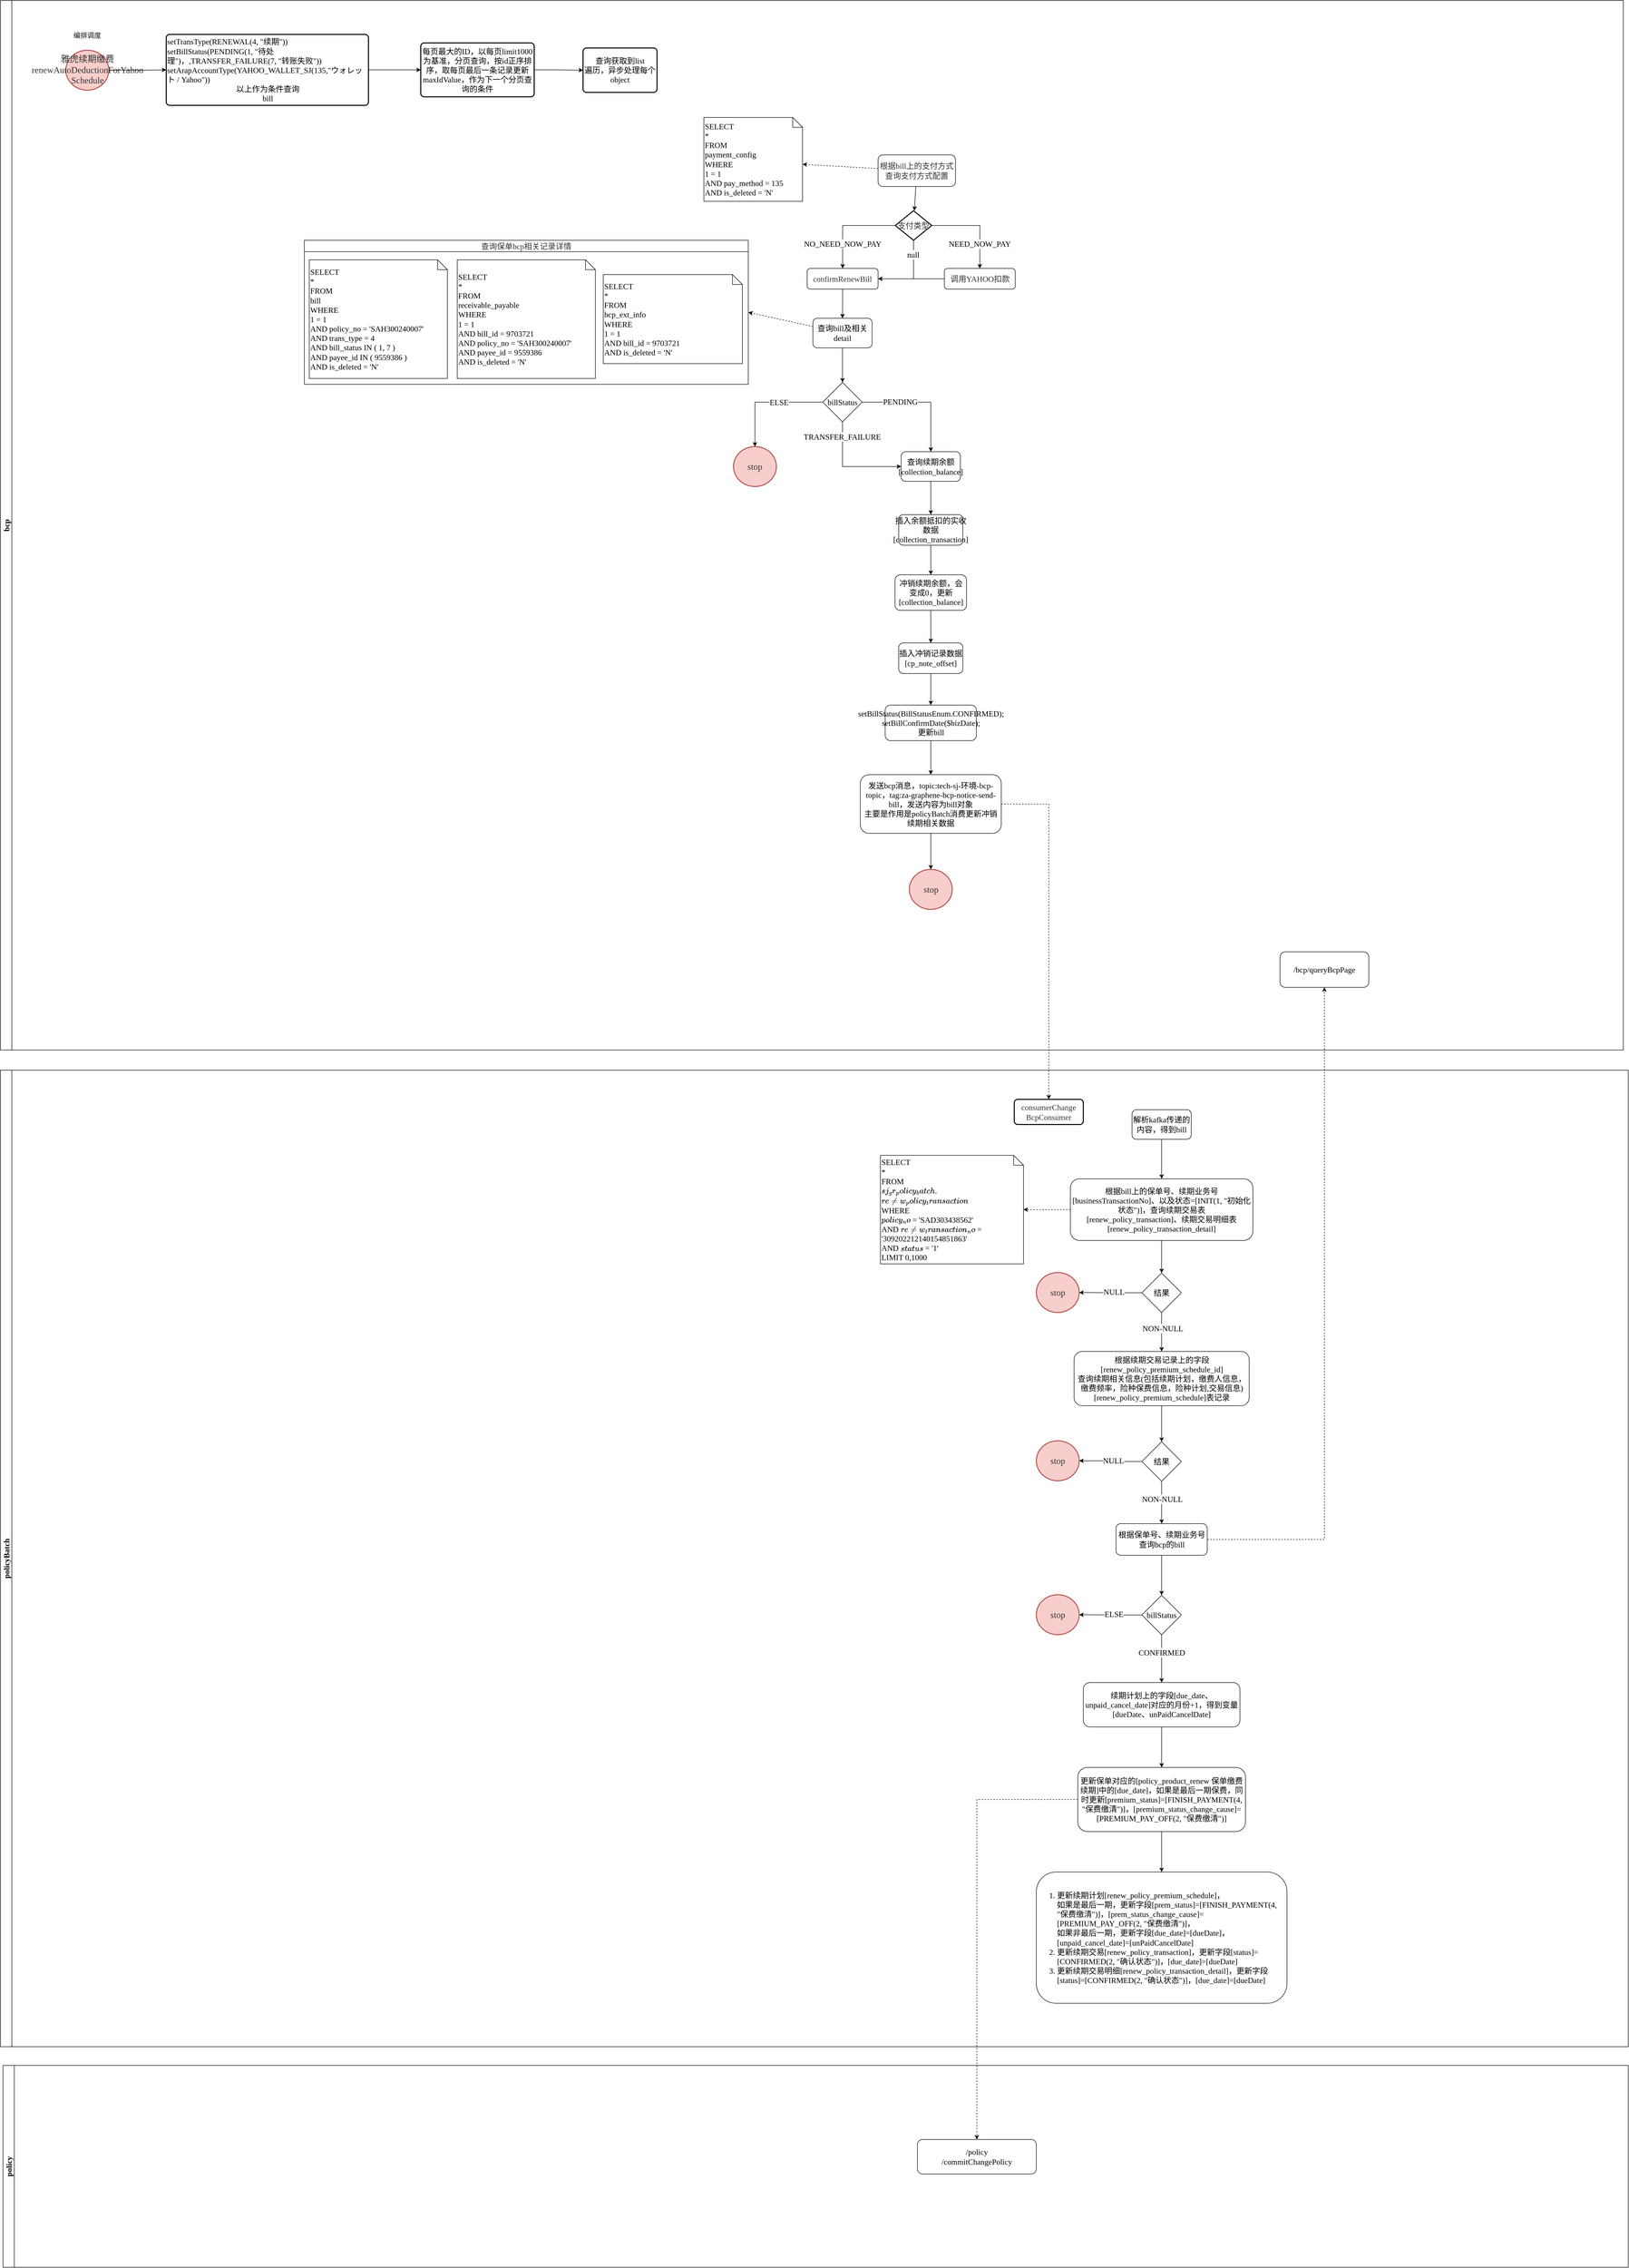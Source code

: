 <mxfile version="20.5.3" type="embed"><diagram name="Page-1" id="c7558073-3199-34d8-9f00-42111426c3f3"><mxGraphModel dx="5940" dy="4125" grid="1" gridSize="10" guides="1" tooltips="1" connect="1" arrows="1" fold="1" page="1" pageScale="1" pageWidth="826" pageHeight="1169" background="none" math="0" shadow="0"><root><mxCell id="0"/><mxCell id="1" parent="0"/><UserObject label="bcp" id="98"><mxCell style="swimlane;horizontal=0;html=1;fontFamily=Lucida Console;verticalAlign=middle;fontSize=16;align=center;whiteSpace=wrap;" parent="1" vertex="1"><mxGeometry x="20" y="213" width="3290" height="2127" as="geometry"/></mxCell></UserObject><mxCell id="226" style="edgeStyle=orthogonalEdgeStyle;rounded=0;orthogonalLoop=1;jettySize=auto;html=1;entryX=0;entryY=0.5;entryDx=0;entryDy=0;" parent="98" source="222" target="225" edge="1"><mxGeometry relative="1" as="geometry"/></mxCell><mxCell id="222" value="&lt;div class=&quot;mind-clipboard&quot; style=&quot;font-size: 16px;&quot;&gt;setTransType(RENEWAL(4, &quot;续期&quot;))&lt;div style=&quot;font-size: 16px;&quot;&gt;setBillStatus(PENDING(1, &quot;待处理&quot;)，&lt;span style=&quot;background-color: initial;&quot;&gt;,TRANSFER_FAILURE(7, &quot;转账失败&quot;)&lt;/span&gt;&lt;span style=&quot;background-color: initial;&quot;&gt;)&lt;/span&gt;&lt;/div&gt;&lt;div style=&quot;font-size: 16px;&quot;&gt;setArapAccountType(YAHOO_WALLET_SJ(135,&quot;ウォレット / Yahoo&quot;))&lt;br style=&quot;font-size: 16px;&quot;&gt;&lt;/div&gt;&lt;div style=&quot;text-align: center; font-size: 16px;&quot;&gt;以上作为条件查询&lt;/div&gt;&lt;div style=&quot;text-align: center; font-size: 16px;&quot;&gt;bill&lt;/div&gt;&lt;/div&gt;" style="rounded=1;whiteSpace=wrap;html=1;absoluteArcSize=1;arcSize=14;strokeWidth=2;fontFamily=Lucida Console;align=left;fontSize=16;" parent="98" vertex="1"><mxGeometry x="336" y="68.79" width="410" height="143.67" as="geometry"/></mxCell><mxCell id="224" value="&lt;span style=&quot;color: rgb(16, 18, 20); font-family: &amp;quot;PingFang SC&amp;quot;, &amp;quot;Segoe UI&amp;quot;, Arial, &amp;quot;Microsoft YaHei&amp;quot;, 微软雅黑, 宋体, &amp;quot;Malgun Gothic&amp;quot;, sans-serif; font-size: 14px; text-align: start; background-color: rgb(255, 255, 255);&quot;&gt;编排调度&lt;/span&gt;" style="text;html=1;strokeColor=none;fillColor=none;align=center;verticalAlign=middle;whiteSpace=wrap;rounded=0;" parent="98" vertex="1"><mxGeometry x="116" y="56" width="120" height="30" as="geometry"/></mxCell><mxCell id="280" value="" style="edgeStyle=orthogonalEdgeStyle;rounded=0;orthogonalLoop=1;jettySize=auto;html=1;" parent="98" source="225" target="227" edge="1"><mxGeometry relative="1" as="geometry"/></mxCell><mxCell id="225" value="&lt;div class=&quot;mind-clipboard&quot; style=&quot;font-size: 16px;&quot;&gt;&lt;div class=&quot;mind-clipboard&quot; style=&quot;font-size: 16px;&quot;&gt;每页最大的ID，以每页limit1000为基准，分页查询，按id正序排序，取每页最后一条记录更新maxIdValue，作为下一个分页查询的条件&lt;br style=&quot;font-size: 16px;&quot;&gt;&lt;/div&gt;&lt;/div&gt;" style="rounded=1;whiteSpace=wrap;html=1;absoluteArcSize=1;arcSize=14;strokeWidth=2;fontFamily=Lucida Console;fontSize=16;" parent="98" vertex="1"><mxGeometry x="852" y="86" width="230" height="109.25" as="geometry"/></mxCell><mxCell id="227" value="&lt;div class=&quot;mind-clipboard&quot; style=&quot;font-size: 16px;&quot;&gt;查询获取到list&lt;div style=&quot;font-size: 16px;&quot;&gt;遍历，异步处理每个object&lt;/div&gt;&lt;/div&gt;" style="rounded=1;whiteSpace=wrap;html=1;absoluteArcSize=1;arcSize=14;strokeWidth=2;fontFamily=Lucida Console;fontSize=16;" parent="98" vertex="1"><mxGeometry x="1181" y="96.25" width="150" height="90" as="geometry"/></mxCell><mxCell id="221" value="&lt;font color=&quot;#323232&quot;&gt;&lt;span style=&quot;background-color: rgba(255, 255, 255, 0.01);&quot;&gt;&lt;span style=&quot;font-size: 18px;&quot;&gt;雅虎续期缴费&lt;/span&gt;&lt;br&gt;&lt;span style=&quot;font-size: 18px;&quot;&gt;renewAutoDeductionForYahoo&lt;/span&gt;&lt;br&gt;&lt;span style=&quot;font-size: 18px;&quot;&gt;Schedule&lt;/span&gt;&lt;br&gt;&lt;/span&gt;&lt;/font&gt;" style="strokeWidth=2;html=1;shape=mxgraph.flowchart.start_2;whiteSpace=wrap;fillColor=#f8cecc;strokeColor=#b85450;fontFamily=Lucida Console;" parent="98" vertex="1"><mxGeometry x="132.5" y="100.75" width="87" height="81" as="geometry"/></mxCell><mxCell id="223" style="edgeStyle=orthogonalEdgeStyle;rounded=0;orthogonalLoop=1;jettySize=auto;html=1;entryX=0;entryY=0.5;entryDx=0;entryDy=0;" parent="98" source="221" target="222" edge="1"><mxGeometry relative="1" as="geometry"/></mxCell><mxCell id="276" style="edgeStyle=none;rounded=0;orthogonalLoop=1;jettySize=auto;html=1;entryX=0;entryY=0;entryDx=200;entryDy=95;entryPerimeter=0;dashed=1;fontFamily=Lucida Console;fontSize=16;" parent="98" source="273" target="275" edge="1"><mxGeometry relative="1" as="geometry"/></mxCell><mxCell id="279" style="edgeStyle=none;rounded=0;orthogonalLoop=1;jettySize=auto;html=1;fontFamily=Lucida Console;fontSize=16;" parent="98" source="273" target="277" edge="1"><mxGeometry relative="1" as="geometry"/></mxCell><mxCell id="273" value="&lt;font face=&quot;微软雅黑&quot; color=&quot;#323232&quot;&gt;&lt;span style=&quot;background-color: rgba(255, 255, 255, 0.01);&quot;&gt;根据bill上的支付方式&lt;br&gt;查询支付方式配置&lt;/span&gt;&lt;/font&gt;" style="rounded=1;whiteSpace=wrap;html=1;fontFamily=Lucida Console;fontSize=16;" parent="98" vertex="1"><mxGeometry x="1779.14" y="313" width="156.86" height="64" as="geometry"/></mxCell><mxCell id="275" value="&lt;div class=&quot;mind-clipboard&quot;&gt;SELECT&lt;div&gt;&lt;/div&gt;*&lt;div&gt;&lt;/div&gt;FROM&lt;div&gt;&lt;/div&gt;payment_config &lt;div&gt;&lt;/div&gt;WHERE&lt;div&gt;&lt;/div&gt;1 = 1 &lt;div&gt;&lt;/div&gt;AND pay_method = 135&lt;div&gt;&lt;/div&gt;AND is_deleted = 'N'&lt;/div&gt;" style="shape=note;size=20;whiteSpace=wrap;html=1;fontFamily=Lucida Console;fontSize=16;align=left;" parent="98" vertex="1"><mxGeometry x="1426" y="237" width="200" height="170" as="geometry"/></mxCell><mxCell id="283" style="edgeStyle=orthogonalEdgeStyle;rounded=0;orthogonalLoop=1;jettySize=auto;html=1;entryX=0.5;entryY=0;entryDx=0;entryDy=0;" parent="98" source="277" target="281" edge="1"><mxGeometry relative="1" as="geometry"/></mxCell><mxCell id="284" value="&lt;font face=&quot;Lucida Console&quot;&gt;&lt;span style=&quot;font-size: 16px;&quot;&gt;NO_NEED_NOW_PAY&lt;/span&gt;&lt;/font&gt;" style="edgeLabel;html=1;align=center;verticalAlign=middle;resizable=0;points=[];" parent="283" vertex="1" connectable="0"><mxGeometry x="-0.266" relative="1" as="geometry"><mxPoint x="-36" y="37" as="offset"/></mxGeometry></mxCell><mxCell id="285" style="edgeStyle=orthogonalEdgeStyle;rounded=0;orthogonalLoop=1;jettySize=auto;html=1;entryX=0.5;entryY=0;entryDx=0;entryDy=0;fontFamily=Lucida Console;fontSize=16;" parent="98" source="277" target="282" edge="1"><mxGeometry relative="1" as="geometry"/></mxCell><mxCell id="286" value="NEED_NOW_PAY" style="edgeLabel;html=1;align=center;verticalAlign=middle;resizable=0;points=[];fontSize=16;fontFamily=Lucida Console;" parent="285" vertex="1" connectable="0"><mxGeometry x="-0.327" y="1" relative="1" as="geometry"><mxPoint x="35" y="38" as="offset"/></mxGeometry></mxCell><mxCell id="492" style="edgeStyle=orthogonalEdgeStyle;rounded=0;orthogonalLoop=1;jettySize=auto;html=1;entryX=1;entryY=0.5;entryDx=0;entryDy=0;exitX=0.5;exitY=1;exitDx=0;exitDy=0;exitPerimeter=0;" parent="98" source="277" target="281" edge="1"><mxGeometry relative="1" as="geometry"/></mxCell><mxCell id="493" value="&lt;font face=&quot;Lucida Console&quot; style=&quot;font-size: 16px;&quot;&gt;null&lt;/font&gt;" style="edgeLabel;html=1;align=center;verticalAlign=middle;resizable=0;points=[];" parent="492" vertex="1" connectable="0"><mxGeometry x="-0.613" y="-1" relative="1" as="geometry"><mxPoint as="offset"/></mxGeometry></mxCell><mxCell id="277" value="&lt;span style=&quot;color: rgb(50, 50, 50); font-size: 16px; background-color: rgba(255, 255, 255, 0.01);&quot;&gt;支付类型&lt;br style=&quot;font-size: 16px;&quot;&gt;&lt;/span&gt;" style="strokeWidth=2;html=1;shape=mxgraph.flowchart.decision;whiteSpace=wrap;fontFamily=Lucida Console;fontSize=16;" parent="98" vertex="1"><mxGeometry x="1814.14" y="426" width="73.75" height="60" as="geometry"/></mxCell><mxCell id="550" value="" style="edgeStyle=orthogonalEdgeStyle;rounded=0;orthogonalLoop=1;jettySize=auto;html=1;fontFamily=Lucida Console;fontSize=16;" parent="98" source="281" target="523" edge="1"><mxGeometry relative="1" as="geometry"/></mxCell><mxCell id="281" value="&lt;span style=&quot;color: rgb(50, 50, 50); font-family: 微软雅黑; background-color: rgba(255, 255, 255, 0.01);&quot;&gt;confirmRenewBill&lt;/span&gt;" style="rounded=1;whiteSpace=wrap;html=1;fontFamily=Lucida Console;fontSize=16;" parent="98" vertex="1"><mxGeometry x="1635.4" y="543" width="143.74" height="42" as="geometry"/></mxCell><mxCell id="287" style="edgeStyle=orthogonalEdgeStyle;rounded=0;orthogonalLoop=1;jettySize=auto;html=1;entryX=1;entryY=0.5;entryDx=0;entryDy=0;fontFamily=Lucida Console;fontSize=16;" parent="98" source="282" target="281" edge="1"><mxGeometry relative="1" as="geometry"/></mxCell><mxCell id="282" value="&lt;font face=&quot;微软雅黑&quot; color=&quot;#323232&quot;&gt;&lt;span style=&quot;background-color: rgba(255, 255, 255, 0.01);&quot;&gt;调用YAHOO扣款&lt;/span&gt;&lt;/font&gt;" style="rounded=1;whiteSpace=wrap;html=1;fontFamily=Lucida Console;fontSize=16;" parent="98" vertex="1"><mxGeometry x="1913.5" y="543" width="143.74" height="42" as="geometry"/></mxCell><mxCell id="420" value="/bcp/queryBcpPage" style="rounded=1;whiteSpace=wrap;html=1;fontSize=16;fontFamily=Lucida Console;" parent="98" vertex="1"><mxGeometry x="2594" y="1928" width="180" height="72" as="geometry"/></mxCell><mxCell id="555" style="rounded=0;orthogonalLoop=1;jettySize=auto;html=1;entryX=1;entryY=0.5;entryDx=0;entryDy=0;fontFamily=Lucida Console;fontSize=16;dashed=1;" parent="98" source="523" target="551" edge="1"><mxGeometry relative="1" as="geometry"/></mxCell><mxCell id="523" value="查询bill及相关detail" style="rounded=1;whiteSpace=wrap;html=1;fontSize=16;fontFamily=Lucida Console;" parent="98" vertex="1"><mxGeometry x="1647" y="644" width="120" height="60" as="geometry"/></mxCell><mxCell id="526" value="billStatus" style="rhombus;whiteSpace=wrap;html=1;fontFamily=Lucida Console;fontSize=16;" parent="98" vertex="1"><mxGeometry x="1667" y="774" width="80" height="80" as="geometry"/></mxCell><mxCell id="527" value="" style="edgeStyle=orthogonalEdgeStyle;rounded=0;orthogonalLoop=1;jettySize=auto;html=1;fontFamily=Lucida Console;fontSize=16;" parent="98" source="523" target="526" edge="1"><mxGeometry relative="1" as="geometry"/></mxCell><mxCell id="528" value="&lt;font color=&quot;#323232&quot;&gt;&lt;span style=&quot;background-color: rgba(255, 255, 255, 0.01);&quot;&gt;&lt;span style=&quot;font-size: 18px;&quot;&gt;stop&lt;/span&gt;&lt;br&gt;&lt;/span&gt;&lt;/font&gt;" style="strokeWidth=2;html=1;shape=mxgraph.flowchart.start_2;whiteSpace=wrap;fillColor=#f8cecc;strokeColor=#b85450;fontFamily=Lucida Console;" parent="98" vertex="1"><mxGeometry x="1486" y="904" width="87" height="81" as="geometry"/></mxCell><mxCell id="529" style="edgeStyle=orthogonalEdgeStyle;rounded=0;orthogonalLoop=1;jettySize=auto;html=1;entryX=0.5;entryY=0;entryDx=0;entryDy=0;entryPerimeter=0;fontFamily=Lucida Console;fontSize=16;" parent="98" source="526" target="528" edge="1"><mxGeometry relative="1" as="geometry"/></mxCell><mxCell id="530" value="ELSE" style="edgeLabel;html=1;align=center;verticalAlign=middle;resizable=0;points=[];fontSize=16;fontFamily=Lucida Console;" parent="529" vertex="1" connectable="0"><mxGeometry x="-0.205" y="-3" relative="1" as="geometry"><mxPoint x="1" y="3" as="offset"/></mxGeometry></mxCell><mxCell id="531" value="查询续期余额&lt;br&gt;[collection_balance]" style="rounded=1;whiteSpace=wrap;html=1;fontSize=16;fontFamily=Lucida Console;" parent="98" vertex="1"><mxGeometry x="1826" y="914.5" width="120" height="60" as="geometry"/></mxCell><mxCell id="532" style="edgeStyle=orthogonalEdgeStyle;rounded=0;orthogonalLoop=1;jettySize=auto;html=1;entryX=0;entryY=0.5;entryDx=0;entryDy=0;fontFamily=Lucida Console;fontSize=16;exitX=0.5;exitY=1;exitDx=0;exitDy=0;" parent="98" source="526" target="531" edge="1"><mxGeometry relative="1" as="geometry"/></mxCell><mxCell id="533" value="TRANSFER_FAILURE" style="edgeLabel;html=1;align=center;verticalAlign=middle;resizable=0;points=[];fontSize=16;fontFamily=Lucida Console;" parent="532" vertex="1" connectable="0"><mxGeometry x="-0.715" y="-1" relative="1" as="geometry"><mxPoint as="offset"/></mxGeometry></mxCell><mxCell id="534" style="edgeStyle=orthogonalEdgeStyle;rounded=0;orthogonalLoop=1;jettySize=auto;html=1;entryX=0.5;entryY=0;entryDx=0;entryDy=0;fontFamily=Lucida Console;fontSize=16;" parent="98" source="526" target="531" edge="1"><mxGeometry relative="1" as="geometry"/></mxCell><mxCell id="535" value="PENDING" style="edgeLabel;html=1;align=center;verticalAlign=middle;resizable=0;points=[];fontSize=16;fontFamily=Lucida Console;" parent="534" vertex="1" connectable="0"><mxGeometry x="-0.044" y="-2" relative="1" as="geometry"><mxPoint x="-38" y="-3" as="offset"/></mxGeometry></mxCell><mxCell id="536" value="插入余额抵扣的实收数据[collection_transaction]" style="rounded=1;whiteSpace=wrap;html=1;fontSize=16;fontFamily=Lucida Console;" parent="98" vertex="1"><mxGeometry x="1821" y="1042" width="130" height="62" as="geometry"/></mxCell><mxCell id="537" value="" style="edgeStyle=orthogonalEdgeStyle;rounded=0;orthogonalLoop=1;jettySize=auto;html=1;fontFamily=Lucida Console;fontSize=16;" parent="98" source="531" target="536" edge="1"><mxGeometry relative="1" as="geometry"/></mxCell><mxCell id="538" value="冲销续期余额，会变成0，更新&lt;br&gt;[collection_balance]" style="rounded=1;whiteSpace=wrap;html=1;fontSize=16;fontFamily=Lucida Console;" parent="98" vertex="1"><mxGeometry x="1813.5" y="1164" width="145" height="72" as="geometry"/></mxCell><mxCell id="539" value="" style="edgeStyle=orthogonalEdgeStyle;rounded=0;orthogonalLoop=1;jettySize=auto;html=1;fontFamily=Lucida Console;fontSize=16;" parent="98" source="536" target="538" edge="1"><mxGeometry relative="1" as="geometry"/></mxCell><mxCell id="540" value="插入冲销记录数据[cp_note_offset]" style="rounded=1;whiteSpace=wrap;html=1;fontSize=16;fontFamily=Lucida Console;" parent="98" vertex="1"><mxGeometry x="1821" y="1302" width="130" height="62" as="geometry"/></mxCell><mxCell id="541" value="" style="edgeStyle=orthogonalEdgeStyle;rounded=0;orthogonalLoop=1;jettySize=auto;html=1;fontFamily=Lucida Console;fontSize=16;" parent="98" source="538" target="540" edge="1"><mxGeometry relative="1" as="geometry"/></mxCell><mxCell id="556" style="edgeStyle=none;rounded=0;orthogonalLoop=1;jettySize=auto;html=1;fontFamily=Lucida Console;fontSize=16;" parent="98" source="542" target="548" edge="1"><mxGeometry relative="1" as="geometry"/></mxCell><mxCell id="542" value="&lt;div&gt;setBillStatus(BillStatusEnum.CONFIRMED);&lt;/div&gt;&lt;div&gt;setBillConfirmDate($bizDate);&lt;/div&gt;更新bill" style="rounded=1;whiteSpace=wrap;html=1;fontSize=16;fontFamily=Lucida Console;" parent="98" vertex="1"><mxGeometry x="1793.5" y="1428" width="185" height="72" as="geometry"/></mxCell><mxCell id="543" value="" style="edgeStyle=orthogonalEdgeStyle;rounded=0;orthogonalLoop=1;jettySize=auto;html=1;fontFamily=Lucida Console;fontSize=16;" parent="98" source="540" target="542" edge="1"><mxGeometry relative="1" as="geometry"/></mxCell><mxCell id="546" value="&lt;font color=&quot;#323232&quot;&gt;&lt;span style=&quot;background-color: rgba(255, 255, 255, 0.01);&quot;&gt;&lt;span style=&quot;font-size: 18px;&quot;&gt;stop&lt;/span&gt;&lt;br&gt;&lt;/span&gt;&lt;/font&gt;" style="strokeWidth=2;html=1;shape=mxgraph.flowchart.start_2;whiteSpace=wrap;fillColor=#f8cecc;strokeColor=#b85450;fontFamily=Lucida Console;" parent="98" vertex="1"><mxGeometry x="1842.5" y="1761" width="87" height="81" as="geometry"/></mxCell><mxCell id="547" value="" style="edgeStyle=orthogonalEdgeStyle;rounded=0;orthogonalLoop=1;jettySize=auto;html=1;" parent="98" source="548" target="546" edge="1"><mxGeometry relative="1" as="geometry"/></mxCell><mxCell id="548" value="发送bcp消息，topic:tech-sj-环境-bcp-topic，tag:za-graphene-bcp-notice-send-bill，发送内容为bill对象&lt;br&gt;主要是作用是policyBatch消费更新冲销续期相关数据" style="rounded=1;whiteSpace=wrap;html=1;fontSize=16;fontFamily=Lucida Console;" parent="98" vertex="1"><mxGeometry x="1743.13" y="1569" width="285.75" height="119" as="geometry"/></mxCell><mxCell id="551" value="&lt;span style=&quot;color: rgb(50, 50, 50); font-family: 微软雅黑; font-weight: 400; background-color: rgba(255, 255, 255, 0.01);&quot;&gt;查询保单bcp相关记录详情&lt;/span&gt;" style="swimlane;whiteSpace=wrap;html=1;fontFamily=Lucida Console;fontSize=16;" parent="98" vertex="1"><mxGeometry x="616" y="486" width="900" height="292" as="geometry"/></mxCell><mxCell id="552" value="&lt;div class=&quot;mind-clipboard&quot;&gt;SELECT&lt;div&gt;&lt;/div&gt;*&lt;div&gt;&lt;/div&gt;FROM&lt;div&gt;&lt;/div&gt;bill &lt;div&gt;&lt;/div&gt;WHERE&lt;div&gt;&lt;/div&gt;1 = 1 &lt;div&gt;&lt;/div&gt;AND policy_no = 'SAH300240007' &lt;div&gt;&lt;/div&gt;AND trans_type = 4 &lt;div&gt;&lt;/div&gt;AND bill_status IN ( 1, 7 ) &lt;div&gt;&lt;/div&gt;AND payee_id IN ( 9559386 ) &lt;div&gt;&lt;/div&gt;AND is_deleted = 'N'&lt;/div&gt;" style="shape=note;size=20;whiteSpace=wrap;html=1;fontFamily=Lucida Console;fontSize=16;align=left;" parent="551" vertex="1"><mxGeometry x="10" y="39.5" width="280" height="240.5" as="geometry"/></mxCell><mxCell id="553" value="&lt;div class=&quot;mind-clipboard&quot;&gt;&lt;div class=&quot;mind-clipboard&quot;&gt;SELECT&lt;div&gt;&lt;/div&gt;*&lt;div&gt;&lt;/div&gt;FROM&lt;div&gt;&lt;/div&gt;receivable_payable &lt;div&gt;&lt;/div&gt;WHERE&lt;div&gt;&lt;/div&gt;1 = 1 &lt;div&gt;&lt;/div&gt;AND bill_id = 9703721 &lt;div&gt;&lt;/div&gt;AND policy_no = 'SAH300240007' &lt;div&gt;&lt;/div&gt;AND payee_id = 9559386&amp;nbsp;&amp;nbsp;&lt;div&gt;&lt;/div&gt;AND is_deleted = 'N'&lt;/div&gt;&lt;/div&gt;" style="shape=note;size=20;whiteSpace=wrap;html=1;fontFamily=Lucida Console;fontSize=16;align=left;" parent="551" vertex="1"><mxGeometry x="310" y="39.5" width="280" height="240.5" as="geometry"/></mxCell><mxCell id="554" value="&lt;div class=&quot;mind-clipboard&quot;&gt;&lt;div class=&quot;mind-clipboard&quot;&gt;SELECT&lt;div&gt;&lt;/div&gt;* &lt;div&gt;&lt;/div&gt;FROM&lt;div&gt;&lt;/div&gt;bcp_ext_info &lt;div&gt;&lt;/div&gt;WHERE&lt;div&gt;&lt;/div&gt;1 = 1 &lt;div&gt;&lt;/div&gt;AND bill_id = 9703721 &lt;div&gt;&lt;/div&gt;AND is_deleted = 'N'&lt;/div&gt;&lt;/div&gt;" style="shape=note;size=20;whiteSpace=wrap;html=1;fontFamily=Lucida Console;fontSize=16;align=left;" parent="551" vertex="1"><mxGeometry x="606" y="69.5" width="282" height="180.5" as="geometry"/></mxCell><mxCell id="411" value="policyBatch" style="swimlane;horizontal=0;whiteSpace=wrap;html=1;fontSize=16;fontFamily=Lucida Console;" parent="1" vertex="1"><mxGeometry x="20" y="2381" width="3300" height="1979" as="geometry"/></mxCell><mxCell id="557" value="&lt;div style=&quot;&quot; class=&quot;mind-clipboard&quot;&gt;&lt;div style=&quot;&quot; class=&quot;mind-clipboard&quot;&gt;&lt;div style=&quot;&quot;&gt;&lt;font color=&quot;#323232&quot;&gt;consumerChange&lt;br&gt;BcpConsumer&lt;/font&gt;&lt;br&gt;&lt;/div&gt;&lt;/div&gt;&lt;/div&gt;" style="rounded=1;whiteSpace=wrap;html=1;absoluteArcSize=1;arcSize=14;strokeWidth=2;fontFamily=Lucida Console;fontSize=16;" parent="411" vertex="1"><mxGeometry x="2055.25" y="59" width="140" height="51" as="geometry"/></mxCell><mxCell id="558" value="&lt;div&gt;SELECT&lt;/div&gt;&lt;div&gt;&lt;span style=&quot;&quot;&gt;&#9;&lt;/span&gt;*&amp;nbsp;&lt;/div&gt;&lt;div&gt;FROM&lt;/div&gt;&lt;div&gt;&lt;span style=&quot;&quot;&gt;&#9;&lt;/span&gt;`sj_gr_policy_batch`.&lt;br&gt;`renew_policy_transaction`&amp;nbsp;&lt;/div&gt;&lt;div&gt;WHERE&lt;/div&gt;&lt;div&gt;&lt;span style=&quot;&quot;&gt;&#9;&lt;/span&gt;`policy_no` = 'SAD303438562'&amp;nbsp;&lt;/div&gt;&lt;div&gt;&lt;span style=&quot;&quot;&gt;&#9;&lt;/span&gt;AND `renew_transaction_no` = '309202212140154851863'&amp;nbsp;&lt;/div&gt;&lt;div&gt;&lt;span style=&quot;&quot;&gt;&#9;&lt;/span&gt;AND `status` = '1'&amp;nbsp;&lt;/div&gt;&lt;div&gt;&lt;span style=&quot;&quot;&gt;&#9;&lt;/span&gt;LIMIT 0,1000&lt;/div&gt;" style="shape=note;size=20;whiteSpace=wrap;html=1;fontSize=16;align=left;fontFamily=Lucida Console;" parent="411" vertex="1"><mxGeometry x="1784" y="172.5" width="290" height="220" as="geometry"/></mxCell><mxCell id="559" value="" style="edgeStyle=orthogonalEdgeStyle;rounded=0;orthogonalLoop=1;jettySize=auto;html=1;dashed=1;" parent="411" source="560" target="558" edge="1"><mxGeometry relative="1" as="geometry"/></mxCell><mxCell id="602" value="" style="edgeStyle=orthogonalEdgeStyle;rounded=0;orthogonalLoop=1;jettySize=auto;html=1;fontFamily=Lucida Console;fontSize=16;" parent="411" source="560" target="598" edge="1"><mxGeometry relative="1" as="geometry"/></mxCell><mxCell id="560" value="根据bill上的保单号、续期业务号[businessTransactionNo]、以及状态=[INIT(1, &quot;初始化状态&quot;)]，查询续期交易表[renew_policy_transaction]、续期交易明细表[renew_policy_transaction_detail]" style="rounded=1;whiteSpace=wrap;html=1;fontFamily=Lucida Console;fontSize=16;" parent="411" vertex="1"><mxGeometry x="2169" y="220" width="370" height="125" as="geometry"/></mxCell><mxCell id="610" value="" style="edgeStyle=orthogonalEdgeStyle;rounded=0;orthogonalLoop=1;jettySize=auto;html=1;fontFamily=Lucida Console;fontSize=16;" parent="411" source="561" target="606" edge="1"><mxGeometry relative="1" as="geometry"/></mxCell><mxCell id="561" value="&lt;font face=&quot;Lucida Console&quot;&gt;&lt;span style=&quot;font-size: 16px;&quot;&gt;根据续期交易记录上的字段[renew_policy_premium_schedule_id&lt;/span&gt;&lt;/font&gt;&lt;font face=&quot;Lucida Console&quot;&gt;&lt;span style=&quot;font-size: 16px;&quot;&gt;]&lt;br&gt;&lt;/span&gt;&lt;/font&gt;&lt;span style=&quot;font-family: &amp;quot;Lucida Console&amp;quot;; font-size: 16px;&quot;&gt;查询续期相关信息(包括续期计划，缴费人信息，缴费频率，险种保费信息，险种计划,交易信息)[renew_policy_premium_schedule]表记录&lt;/span&gt;&lt;font face=&quot;Lucida Console&quot;&gt;&lt;span style=&quot;font-size: 16px;&quot;&gt;&lt;br&gt;&lt;/span&gt;&lt;/font&gt;" style="rounded=1;whiteSpace=wrap;html=1;" parent="411" vertex="1"><mxGeometry x="2176.5" y="570" width="355" height="110" as="geometry"/></mxCell><mxCell id="594" value="" style="edgeStyle=orthogonalEdgeStyle;rounded=0;orthogonalLoop=1;jettySize=auto;html=1;fontFamily=Lucida Console;fontSize=16;" parent="411" source="563" target="589" edge="1"><mxGeometry relative="1" as="geometry"/></mxCell><mxCell id="563" value="&lt;font face=&quot;Lucida Console&quot;&gt;&lt;span style=&quot;font-size: 16px;&quot;&gt;根据保单号、续期业务号查询bcp的bill&lt;/span&gt;&lt;/font&gt;" style="rounded=1;whiteSpace=wrap;html=1;" parent="411" vertex="1"><mxGeometry x="2261.5" y="919" width="185" height="64" as="geometry"/></mxCell><mxCell id="574" value="续期计划上的字段[&lt;span style=&quot;text-align: left;&quot;&gt;due_date&lt;/span&gt;、&lt;span style=&quot;text-align: left;&quot;&gt;unpaid_cancel_date&lt;/span&gt;]对应的月份+1，得到变量[dueDate、unPaidCancelDate]" style="rounded=1;whiteSpace=wrap;html=1;fontFamily=Lucida Console;fontSize=16;" parent="411" vertex="1"><mxGeometry x="2195.25" y="1241" width="317.5" height="90" as="geometry"/></mxCell><mxCell id="575" value="更新保单对应的[policy_product_renew 保单缴费续期]中的[due_date]，如果是最后一期保费，同时更新[premium_status]=[FINISH_PAYMENT(4, &quot;保费缴清&quot;)]，[premium_status_change_cause]=[PREMIUM_PAY_OFF(2, &quot;保费缴清&quot;)]" style="rounded=1;whiteSpace=wrap;html=1;fontFamily=Lucida Console;fontSize=16;" parent="411" vertex="1"><mxGeometry x="2184" y="1413" width="340" height="130" as="geometry"/></mxCell><mxCell id="576" value="" style="edgeStyle=orthogonalEdgeStyle;rounded=0;orthogonalLoop=1;jettySize=auto;html=1;fontFamily=Lucida Console;fontSize=16;entryX=0.5;entryY=0;entryDx=0;entryDy=0;" parent="411" source="574" target="575" edge="1"><mxGeometry relative="1" as="geometry"/></mxCell><mxCell id="577" value="&lt;ol&gt;&lt;li&gt;更新续期计划[renew_policy_premium_schedule]，&lt;br&gt;如果是最后一期，更新字段[prem_status]=[FINISH_PAYMENT(4, &quot;保费缴清&quot;)]，[prem_status_change_cause]=[PREMIUM_PAY_OFF(2, &quot;保费缴清&quot;)]，&lt;br&gt;如果非最后一期，更新字段[due_date]=[dueDate]，[unpaid_cancel_date]=[&lt;span style=&quot;text-align: center;&quot;&gt;unPaidCancelDate&lt;/span&gt;]&lt;/li&gt;&lt;li&gt;更新续期交易[renew_policy_transaction]，更新字段[status]=[CONFIRMED(2, &quot;确认状态&quot;)]，[due_date]=[dueDate]&lt;/li&gt;&lt;li&gt;更新续期交易明细[renew_policy_transaction_detail]，更新字段[status]=[CONFIRMED(2, &quot;确认状态&quot;)]，[due_date]=[dueDate]&lt;/li&gt;&lt;/ol&gt;" style="rounded=1;whiteSpace=wrap;html=1;fontFamily=Lucida Console;fontSize=16;align=left;" parent="411" vertex="1"><mxGeometry x="2099.94" y="1625" width="508.12" height="266" as="geometry"/></mxCell><mxCell id="578" value="" style="edgeStyle=orthogonalEdgeStyle;rounded=0;orthogonalLoop=1;jettySize=auto;html=1;fontFamily=Lucida Console;fontSize=16;" parent="411" source="575" target="577" edge="1"><mxGeometry relative="1" as="geometry"/></mxCell><mxCell id="584" value="" style="edgeStyle=orthogonalEdgeStyle;rounded=0;orthogonalLoop=1;jettySize=auto;html=1;fontFamily=Lucida Console;fontSize=16;" parent="411" source="583" target="560" edge="1"><mxGeometry relative="1" as="geometry"/></mxCell><mxCell id="583" value="解析kafka传递的内容，得到bill" style="rounded=1;whiteSpace=wrap;html=1;fontFamily=Lucida Console;fontSize=16;" parent="411" vertex="1"><mxGeometry x="2294" y="80" width="120" height="60" as="geometry"/></mxCell><mxCell id="595" value="" style="edgeStyle=orthogonalEdgeStyle;rounded=0;orthogonalLoop=1;jettySize=auto;html=1;fontFamily=Lucida Console;fontSize=16;entryX=0.5;entryY=0;entryDx=0;entryDy=0;" parent="411" source="589" target="574" edge="1"><mxGeometry relative="1" as="geometry"><mxPoint x="2354.1" y="1208" as="targetPoint"/></mxGeometry></mxCell><mxCell id="596" value="CONFIRMED" style="edgeLabel;html=1;align=center;verticalAlign=middle;resizable=0;points=[];fontSize=16;fontFamily=Lucida Console;" parent="595" vertex="1" connectable="0"><mxGeometry x="-0.27" relative="1" as="geometry"><mxPoint as="offset"/></mxGeometry></mxCell><mxCell id="589" value="billStatus" style="rhombus;whiteSpace=wrap;html=1;fontFamily=Lucida Console;fontSize=16;" parent="411" vertex="1"><mxGeometry x="2314" y="1064" width="80" height="80" as="geometry"/></mxCell><mxCell id="590" value="&lt;font color=&quot;#323232&quot;&gt;&lt;span style=&quot;background-color: rgba(255, 255, 255, 0.01);&quot;&gt;&lt;span style=&quot;font-size: 18px;&quot;&gt;stop&lt;/span&gt;&lt;br&gt;&lt;/span&gt;&lt;/font&gt;" style="strokeWidth=2;html=1;shape=mxgraph.flowchart.start_2;whiteSpace=wrap;fillColor=#f8cecc;strokeColor=#b85450;fontFamily=Lucida Console;" parent="411" vertex="1"><mxGeometry x="2099.94" y="1063" width="87" height="81" as="geometry"/></mxCell><mxCell id="591" value="" style="edgeStyle=orthogonalEdgeStyle;rounded=0;orthogonalLoop=1;jettySize=auto;html=1;fontFamily=Lucida Console;fontSize=16;" parent="411" source="589" target="590" edge="1"><mxGeometry relative="1" as="geometry"/></mxCell><mxCell id="592" value="ELSE" style="edgeLabel;html=1;align=center;verticalAlign=middle;resizable=0;points=[];fontSize=16;fontFamily=Lucida Console;" parent="591" vertex="1" connectable="0"><mxGeometry x="-0.206" y="-3" relative="1" as="geometry"><mxPoint x="-7" y="1" as="offset"/></mxGeometry></mxCell><mxCell id="603" value="" style="edgeStyle=orthogonalEdgeStyle;rounded=0;orthogonalLoop=1;jettySize=auto;html=1;fontFamily=Lucida Console;fontSize=16;" parent="411" source="598" target="561" edge="1"><mxGeometry relative="1" as="geometry"/></mxCell><mxCell id="604" value="NON-NULL" style="edgeLabel;html=1;align=center;verticalAlign=middle;resizable=0;points=[];fontSize=16;fontFamily=Lucida Console;" parent="603" vertex="1" connectable="0"><mxGeometry x="-0.262" y="1" relative="1" as="geometry"><mxPoint x="1" y="3" as="offset"/></mxGeometry></mxCell><mxCell id="598" value="结果" style="rhombus;whiteSpace=wrap;html=1;fontFamily=Lucida Console;fontSize=16;" parent="411" vertex="1"><mxGeometry x="2314" y="411" width="80" height="80" as="geometry"/></mxCell><mxCell id="599" value="&lt;font color=&quot;#323232&quot;&gt;&lt;span style=&quot;background-color: rgba(255, 255, 255, 0.01);&quot;&gt;&lt;span style=&quot;font-size: 18px;&quot;&gt;stop&lt;/span&gt;&lt;br&gt;&lt;/span&gt;&lt;/font&gt;" style="strokeWidth=2;html=1;shape=mxgraph.flowchart.start_2;whiteSpace=wrap;fillColor=#f8cecc;strokeColor=#b85450;fontFamily=Lucida Console;" parent="411" vertex="1"><mxGeometry x="2099.94" y="410" width="87" height="81" as="geometry"/></mxCell><mxCell id="600" value="" style="edgeStyle=orthogonalEdgeStyle;rounded=0;orthogonalLoop=1;jettySize=auto;html=1;fontFamily=Lucida Console;fontSize=16;" parent="411" source="598" target="599" edge="1"><mxGeometry relative="1" as="geometry"/></mxCell><mxCell id="601" value="NULL" style="edgeLabel;html=1;align=center;verticalAlign=middle;resizable=0;points=[];fontSize=16;fontFamily=Lucida Console;" parent="600" vertex="1" connectable="0"><mxGeometry x="-0.206" y="-3" relative="1" as="geometry"><mxPoint x="-7" y="1" as="offset"/></mxGeometry></mxCell><mxCell id="611" value="" style="edgeStyle=orthogonalEdgeStyle;rounded=0;orthogonalLoop=1;jettySize=auto;html=1;fontFamily=Lucida Console;fontSize=16;" parent="411" source="606" target="563" edge="1"><mxGeometry relative="1" as="geometry"/></mxCell><mxCell id="612" value="NON-NULL" style="edgeLabel;html=1;align=center;verticalAlign=middle;resizable=0;points=[];fontSize=16;fontFamily=Lucida Console;" parent="611" vertex="1" connectable="0"><mxGeometry x="-0.333" y="-3" relative="1" as="geometry"><mxPoint x="4" y="7" as="offset"/></mxGeometry></mxCell><mxCell id="606" value="结果" style="rhombus;whiteSpace=wrap;html=1;fontFamily=Lucida Console;fontSize=16;" parent="411" vertex="1"><mxGeometry x="2314" y="753" width="80" height="80" as="geometry"/></mxCell><mxCell id="607" value="&lt;font color=&quot;#323232&quot;&gt;&lt;span style=&quot;background-color: rgba(255, 255, 255, 0.01);&quot;&gt;&lt;span style=&quot;font-size: 18px;&quot;&gt;stop&lt;/span&gt;&lt;br&gt;&lt;/span&gt;&lt;/font&gt;" style="strokeWidth=2;html=1;shape=mxgraph.flowchart.start_2;whiteSpace=wrap;fillColor=#f8cecc;strokeColor=#b85450;fontFamily=Lucida Console;" parent="411" vertex="1"><mxGeometry x="2099.94" y="751" width="87" height="81" as="geometry"/></mxCell><mxCell id="608" value="" style="edgeStyle=orthogonalEdgeStyle;rounded=0;orthogonalLoop=1;jettySize=auto;html=1;fontFamily=Lucida Console;fontSize=16;" parent="411" source="606" target="607" edge="1"><mxGeometry relative="1" as="geometry"/></mxCell><mxCell id="609" value="NULL" style="edgeLabel;html=1;align=center;verticalAlign=middle;resizable=0;points=[];fontSize=16;fontFamily=Lucida Console;" parent="608" vertex="1" connectable="0"><mxGeometry x="-0.206" y="-3" relative="1" as="geometry"><mxPoint x="-7" y="1" as="offset"/></mxGeometry></mxCell><mxCell id="426" value="policy" style="swimlane;horizontal=0;whiteSpace=wrap;html=1;fontSize=16;fontFamily=Lucida Console;" parent="1" vertex="1"><mxGeometry x="25" y="4398" width="3295" height="409" as="geometry"/></mxCell><mxCell id="457" value="/policy&lt;br&gt;/commitChangePolicy" style="rounded=1;whiteSpace=wrap;html=1;fontFamily=Lucida Console;fontSize=16;" parent="426" vertex="1"><mxGeometry x="1853.94" y="150" width="241" height="70" as="geometry"/></mxCell><mxCell id="579" style="edgeStyle=orthogonalEdgeStyle;rounded=0;orthogonalLoop=1;jettySize=auto;html=1;entryX=0.5;entryY=0;entryDx=0;entryDy=0;fontFamily=Lucida Console;fontSize=16;exitX=1;exitY=0.5;exitDx=0;exitDy=0;dashed=1;" parent="1" source="548" target="557" edge="1"><mxGeometry relative="1" as="geometry"/></mxCell><mxCell id="581" style="edgeStyle=orthogonalEdgeStyle;rounded=0;orthogonalLoop=1;jettySize=auto;html=1;dashed=1;fontFamily=Lucida Console;fontSize=16;" parent="1" source="575" target="457" edge="1"><mxGeometry relative="1" as="geometry"/></mxCell><mxCell id="582" style="edgeStyle=orthogonalEdgeStyle;rounded=0;orthogonalLoop=1;jettySize=auto;html=1;entryX=0.5;entryY=1;entryDx=0;entryDy=0;dashed=1;fontFamily=Lucida Console;fontSize=16;" parent="1" source="563" target="420" edge="1"><mxGeometry relative="1" as="geometry"/></mxCell></root></mxGraphModel></diagram></mxfile>